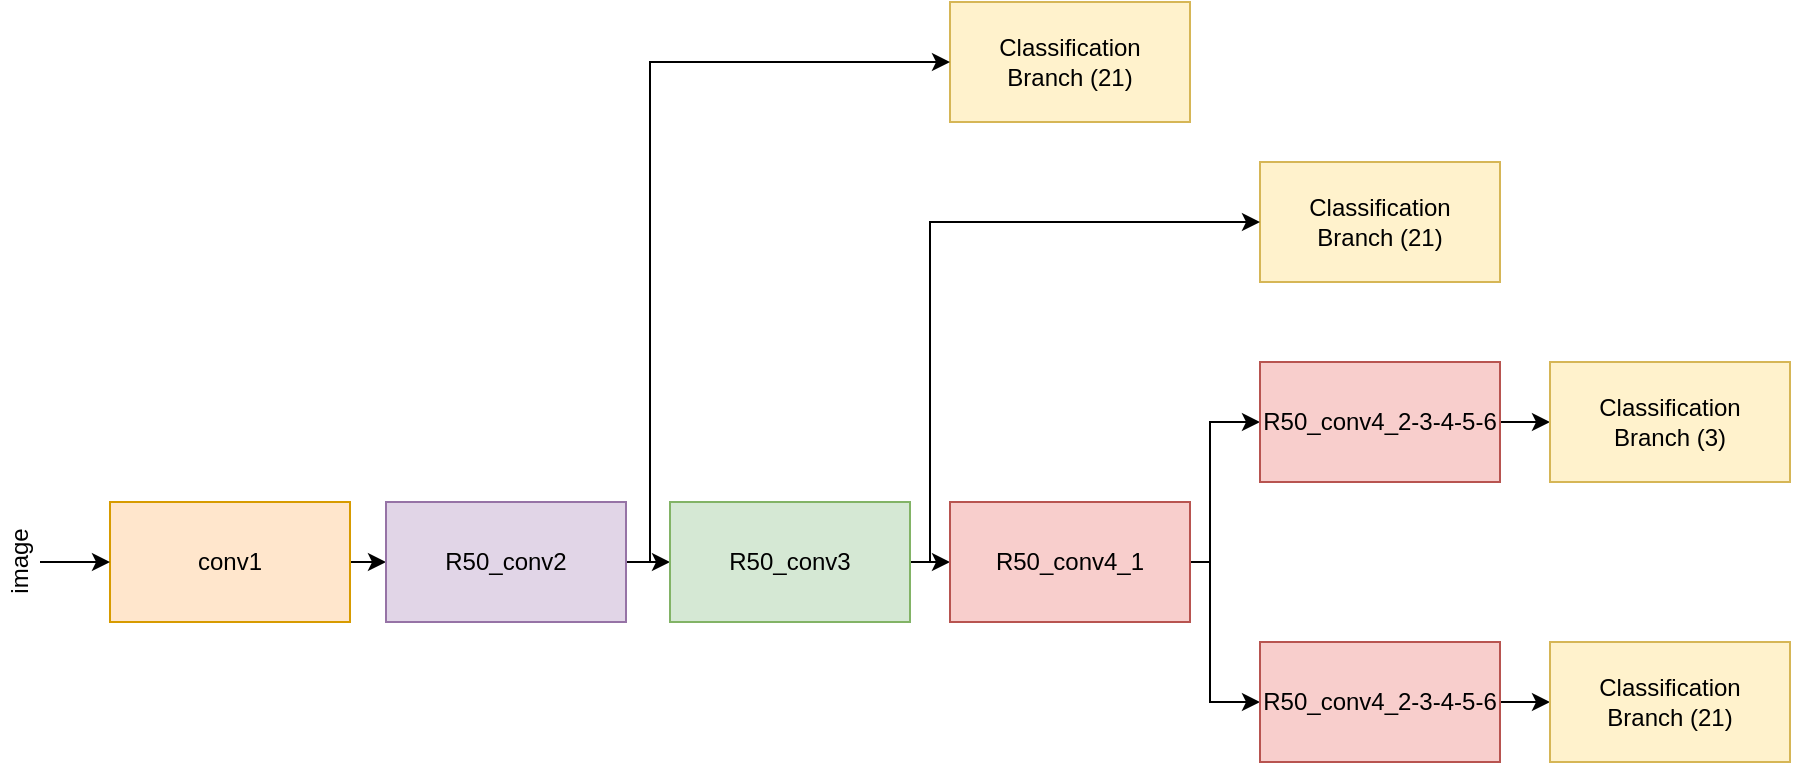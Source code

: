 <mxfile version="18.1.1" type="device"><diagram id="T6G_AJsC7ofdgZiTMQge" name="Page-1"><mxGraphModel dx="780" dy="784" grid="1" gridSize="10" guides="1" tooltips="1" connect="1" arrows="1" fold="1" page="1" pageScale="1" pageWidth="827" pageHeight="1169" math="0" shadow="0"><root><mxCell id="0"/><mxCell id="1" parent="0"/><mxCell id="_4hAHzh5c5QQ4x6NKG3b-1" style="edgeStyle=orthogonalEdgeStyle;rounded=0;orthogonalLoop=1;jettySize=auto;html=1;exitX=1;exitY=0.5;exitDx=0;exitDy=0;entryX=0;entryY=0.5;entryDx=0;entryDy=0;" parent="1" source="_4hAHzh5c5QQ4x6NKG3b-2" target="_4hAHzh5c5QQ4x6NKG3b-4" edge="1"><mxGeometry relative="1" as="geometry"/></mxCell><mxCell id="_4hAHzh5c5QQ4x6NKG3b-2" value="conv1" style="rounded=0;whiteSpace=wrap;html=1;fillColor=#ffe6cc;strokeColor=#d79b00;" parent="1" vertex="1"><mxGeometry x="90" y="370" width="120" height="60" as="geometry"/></mxCell><mxCell id="_4hAHzh5c5QQ4x6NKG3b-3" style="edgeStyle=orthogonalEdgeStyle;rounded=0;orthogonalLoop=1;jettySize=auto;html=1;exitX=1;exitY=0.5;exitDx=0;exitDy=0;entryX=0;entryY=0.5;entryDx=0;entryDy=0;" parent="1" source="_4hAHzh5c5QQ4x6NKG3b-4" target="_4hAHzh5c5QQ4x6NKG3b-6" edge="1"><mxGeometry relative="1" as="geometry"/></mxCell><mxCell id="_4hAHzh5c5QQ4x6NKG3b-4" value="R50_conv2" style="rounded=0;whiteSpace=wrap;html=1;fillColor=#e1d5e7;strokeColor=#9673a6;" parent="1" vertex="1"><mxGeometry x="228" y="370" width="120" height="60" as="geometry"/></mxCell><mxCell id="_4hAHzh5c5QQ4x6NKG3b-5" style="edgeStyle=orthogonalEdgeStyle;rounded=0;orthogonalLoop=1;jettySize=auto;html=1;exitX=1;exitY=0.5;exitDx=0;exitDy=0;entryX=0.5;entryY=0;entryDx=0;entryDy=0;" parent="1" source="_4hAHzh5c5QQ4x6NKG3b-6" edge="1"><mxGeometry relative="1" as="geometry"><mxPoint x="510" y="400" as="targetPoint"/></mxGeometry></mxCell><mxCell id="_4hAHzh5c5QQ4x6NKG3b-6" value="R50_conv3" style="rounded=0;whiteSpace=wrap;html=1;fillColor=#d5e8d4;strokeColor=#82b366;" parent="1" vertex="1"><mxGeometry x="370" y="370" width="120" height="60" as="geometry"/></mxCell><mxCell id="_4hAHzh5c5QQ4x6NKG3b-7" style="edgeStyle=orthogonalEdgeStyle;rounded=0;orthogonalLoop=1;jettySize=auto;html=1;entryX=0;entryY=0.5;entryDx=0;entryDy=0;" parent="1" source="_4hAHzh5c5QQ4x6NKG3b-8" target="_4hAHzh5c5QQ4x6NKG3b-2" edge="1"><mxGeometry relative="1" as="geometry"/></mxCell><mxCell id="_4hAHzh5c5QQ4x6NKG3b-8" value="image" style="text;html=1;align=center;verticalAlign=middle;resizable=0;points=[];autosize=1;strokeColor=none;fillColor=none;rotation=-90;" parent="1" vertex="1"><mxGeometry x="20" y="390" width="50" height="20" as="geometry"/></mxCell><mxCell id="_4hAHzh5c5QQ4x6NKG3b-23" style="edgeStyle=orthogonalEdgeStyle;rounded=0;orthogonalLoop=1;jettySize=auto;html=1;exitX=1;exitY=0.5;exitDx=0;exitDy=0;entryX=0;entryY=0.5;entryDx=0;entryDy=0;" parent="1" source="_4hAHzh5c5QQ4x6NKG3b-24" target="_4hAHzh5c5QQ4x6NKG3b-26" edge="1"><mxGeometry relative="1" as="geometry"><Array as="points"><mxPoint x="640" y="400"/><mxPoint x="640" y="330"/></Array></mxGeometry></mxCell><mxCell id="_4hAHzh5c5QQ4x6NKG3b-24" value="R50_conv4_1" style="rounded=0;whiteSpace=wrap;html=1;fillColor=#f8cecc;strokeColor=#b85450;" parent="1" vertex="1"><mxGeometry x="510" y="370" width="120" height="60" as="geometry"/></mxCell><mxCell id="DnoiF4lLr_lYsWmeEZnb-5" style="edgeStyle=orthogonalEdgeStyle;rounded=0;orthogonalLoop=1;jettySize=auto;html=1;entryX=0;entryY=0.5;entryDx=0;entryDy=0;" parent="1" source="_4hAHzh5c5QQ4x6NKG3b-26" target="DnoiF4lLr_lYsWmeEZnb-1" edge="1"><mxGeometry relative="1" as="geometry"/></mxCell><mxCell id="_4hAHzh5c5QQ4x6NKG3b-26" value="R50_conv4_2-3-4-5-6" style="rounded=0;whiteSpace=wrap;html=1;fillColor=#f8cecc;strokeColor=#b85450;" parent="1" vertex="1"><mxGeometry x="665" y="300" width="120" height="60" as="geometry"/></mxCell><mxCell id="_4hAHzh5c5QQ4x6NKG3b-27" value="" style="endArrow=classic;html=1;rounded=0;entryX=0;entryY=0.5;entryDx=0;entryDy=0;" parent="1" target="_4hAHzh5c5QQ4x6NKG3b-34" edge="1"><mxGeometry width="50" height="50" relative="1" as="geometry"><mxPoint x="640" y="400" as="sourcePoint"/><mxPoint x="660" y="540" as="targetPoint"/><Array as="points"><mxPoint x="640" y="470"/></Array></mxGeometry></mxCell><mxCell id="DnoiF4lLr_lYsWmeEZnb-4" style="edgeStyle=orthogonalEdgeStyle;rounded=0;orthogonalLoop=1;jettySize=auto;html=1;entryX=0;entryY=0.5;entryDx=0;entryDy=0;" parent="1" source="_4hAHzh5c5QQ4x6NKG3b-34" target="DnoiF4lLr_lYsWmeEZnb-3" edge="1"><mxGeometry relative="1" as="geometry"/></mxCell><mxCell id="_4hAHzh5c5QQ4x6NKG3b-34" value="R50_conv4_2-3-4-5-6" style="rounded=0;whiteSpace=wrap;html=1;fillColor=#f8cecc;strokeColor=#b85450;" parent="1" vertex="1"><mxGeometry x="665" y="440" width="120" height="60" as="geometry"/></mxCell><mxCell id="jMC1ZTMj8VXc-hpnzQUy-1" value="Classification&lt;br&gt;Branch (21)" style="rounded=0;whiteSpace=wrap;html=1;fillColor=#fff2cc;strokeColor=#d6b656;" parent="1" vertex="1"><mxGeometry x="665" y="200" width="120" height="60" as="geometry"/></mxCell><mxCell id="jMC1ZTMj8VXc-hpnzQUy-2" value="Classification&lt;br&gt;Branch (21)" style="rounded=0;whiteSpace=wrap;html=1;fillColor=#fff2cc;strokeColor=#d6b656;" parent="1" vertex="1"><mxGeometry x="510" y="120" width="120" height="60" as="geometry"/></mxCell><mxCell id="jMC1ZTMj8VXc-hpnzQUy-3" value="" style="endArrow=classic;html=1;rounded=0;entryX=0;entryY=0.5;entryDx=0;entryDy=0;" parent="1" target="jMC1ZTMj8VXc-hpnzQUy-1" edge="1"><mxGeometry width="50" height="50" relative="1" as="geometry"><mxPoint x="500" y="400" as="sourcePoint"/><mxPoint x="720" y="370" as="targetPoint"/><Array as="points"><mxPoint x="500" y="230"/></Array></mxGeometry></mxCell><mxCell id="jMC1ZTMj8VXc-hpnzQUy-4" value="" style="endArrow=classic;html=1;rounded=0;entryX=0;entryY=0.5;entryDx=0;entryDy=0;" parent="1" target="jMC1ZTMj8VXc-hpnzQUy-2" edge="1"><mxGeometry width="50" height="50" relative="1" as="geometry"><mxPoint x="360" y="400" as="sourcePoint"/><mxPoint x="720" y="370" as="targetPoint"/><Array as="points"><mxPoint x="360" y="150"/></Array></mxGeometry></mxCell><mxCell id="DnoiF4lLr_lYsWmeEZnb-1" value="Classification&lt;br&gt;Branch (3)" style="rounded=0;whiteSpace=wrap;html=1;fillColor=#fff2cc;strokeColor=#d6b656;" parent="1" vertex="1"><mxGeometry x="810" y="300" width="120" height="60" as="geometry"/></mxCell><mxCell id="DnoiF4lLr_lYsWmeEZnb-3" value="Classification&lt;br&gt;Branch (21)" style="rounded=0;whiteSpace=wrap;html=1;fillColor=#fff2cc;strokeColor=#d6b656;" parent="1" vertex="1"><mxGeometry x="810" y="440" width="120" height="60" as="geometry"/></mxCell></root></mxGraphModel></diagram></mxfile>